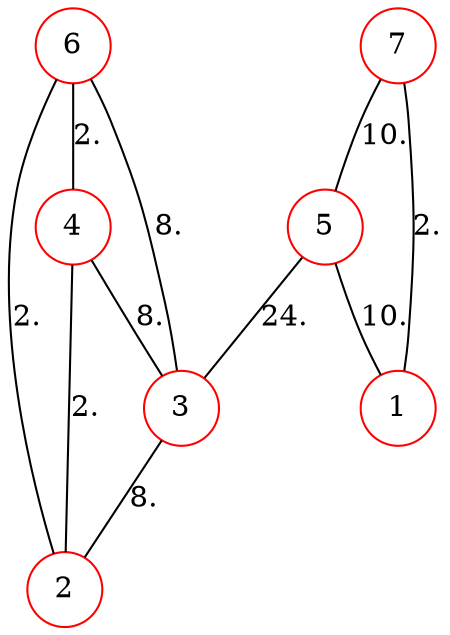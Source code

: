 graph G {
  1 [shape=circle, color="#FF0000", label="1", ];
  2 [shape=circle, color="#FF0000", label="2", ];
  3 [shape=circle, color="#FF0000", label="3", ];
  4 [shape=circle, color="#FF0000", label="4", ];
  5 [shape=circle, color="#FF0000", label="5", ];
  6 [shape=circle, color="#FF0000", label="6", ];
  7 [shape=circle, color="#FF0000", label="7", ];
  
  
  3 -- 2 [label="8.", ];
  4 -- 2 [label="2.", ];
  4 -- 3 [label="8.", ];
  5 -- 1 [label="10.", ];
  5 -- 3 [label="24.", ];
  6 -- 2 [label="2.", ];
  6 -- 3 [label="8.", ];
  6 -- 4 [label="2.", ];
  7 -- 1 [label="2.", ];
  7 -- 5 [label="10.", ];
  
  }